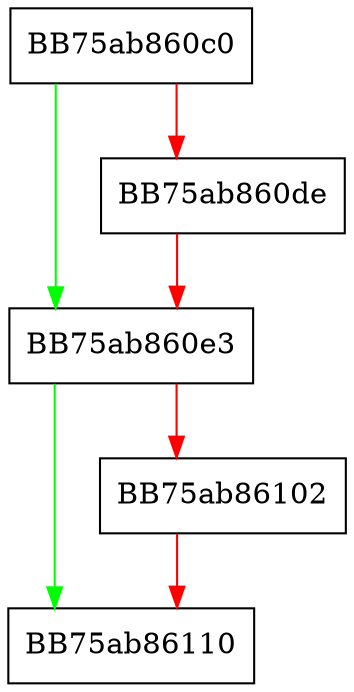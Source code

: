 digraph CreateVssApiVistaPlus {
  node [shape="box"];
  graph [splines=ortho];
  BB75ab860c0 -> BB75ab860e3 [color="green"];
  BB75ab860c0 -> BB75ab860de [color="red"];
  BB75ab860de -> BB75ab860e3 [color="red"];
  BB75ab860e3 -> BB75ab86110 [color="green"];
  BB75ab860e3 -> BB75ab86102 [color="red"];
  BB75ab86102 -> BB75ab86110 [color="red"];
}